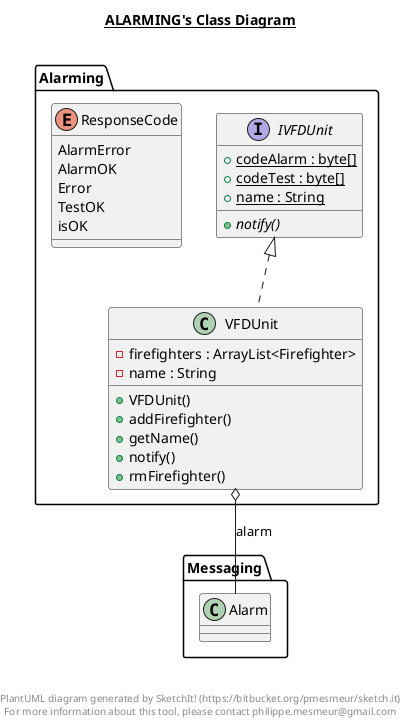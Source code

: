 @startuml

title __ALARMING's Class Diagram__\n

  namespace Alarming {
    interface Alarming.IVFDUnit {
        {static} + codeAlarm : byte[]
        {static} + codeTest : byte[]
        {static} + name : String
        {abstract} + notify()
    }
  }
  

  namespace Alarming {
    enum ResponseCode {
      AlarmError
      AlarmOK
      Error
      TestOK
      isOK
    }
  }
  

  namespace Alarming {
    class Alarming.VFDUnit {
        - firefighters : ArrayList<Firefighter>
        - name : String
        + VFDUnit()
        + addFirefighter()
        + getName()
        + notify()
        + rmFirefighter()
    }
  }
  

  Alarming.VFDUnit .up.|> Alarming.IVFDUnit
  Alarming.VFDUnit o-- Messaging.Alarm : alarm


right footer


PlantUML diagram generated by SketchIt! (https://bitbucket.org/pmesmeur/sketch.it)
For more information about this tool, please contact philippe.mesmeur@gmail.com
endfooter

@enduml
